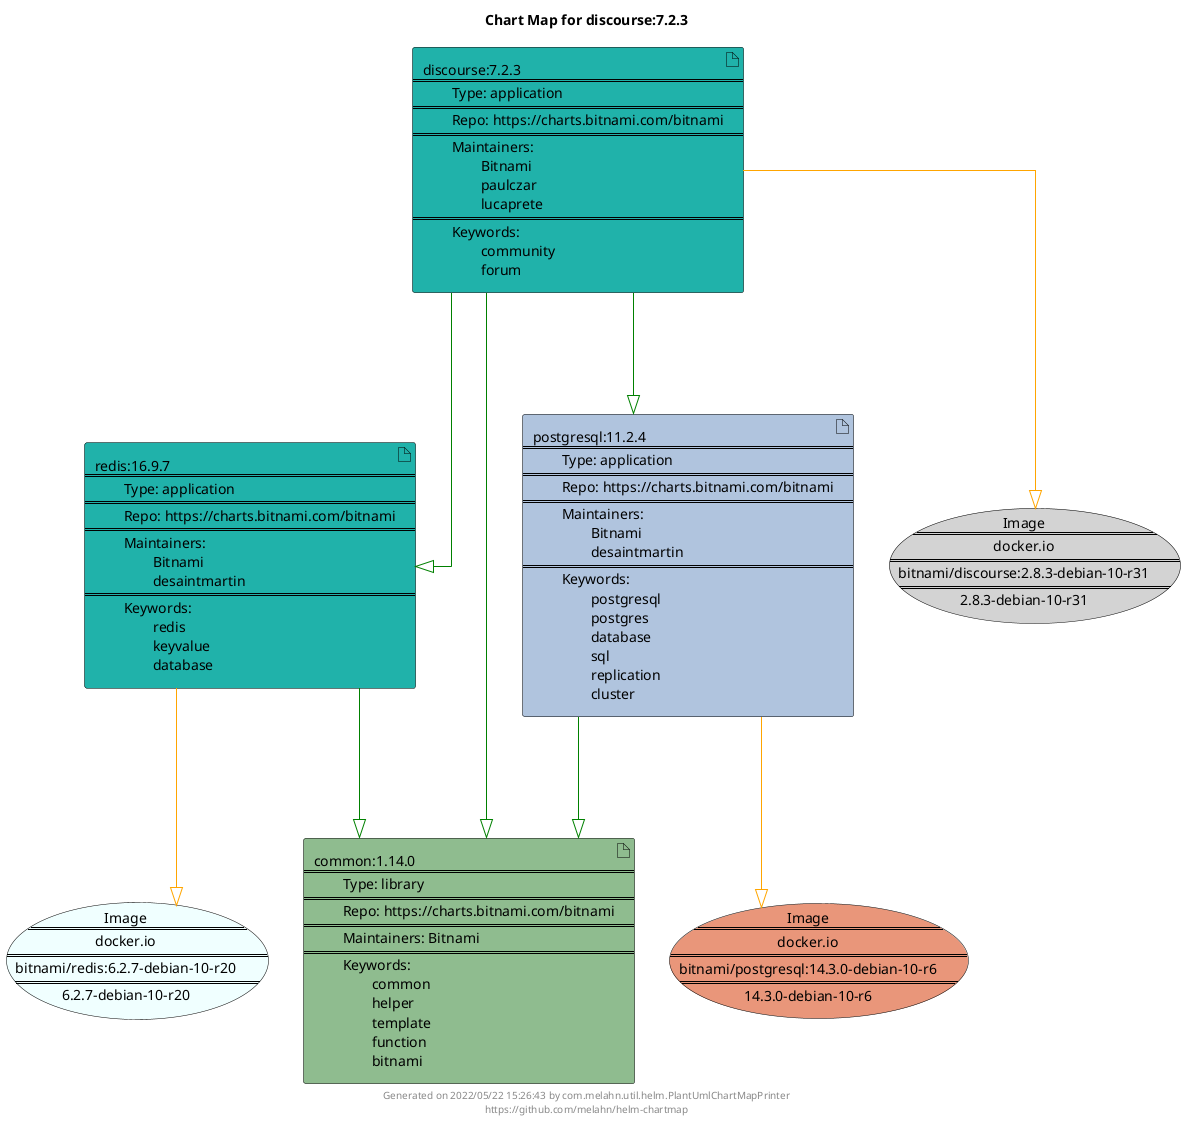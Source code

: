 @startuml
skinparam linetype ortho
skinparam backgroundColor white
skinparam usecaseBorderColor black
skinparam usecaseArrowColor LightSlateGray
skinparam artifactBorderColor black
skinparam artifactArrowColor LightSlateGray

title Chart Map for discourse:7.2.3

'There are 4 referenced Helm Charts
artifact "redis:16.9.7\n====\n\tType: application\n====\n\tRepo: https://charts.bitnami.com/bitnami\n====\n\tMaintainers: \n\t\tBitnami\n\t\tdesaintmartin\n====\n\tKeywords: \n\t\tredis\n\t\tkeyvalue\n\t\tdatabase" as redis_16_9_7 #LightSeaGreen
artifact "postgresql:11.2.4\n====\n\tType: application\n====\n\tRepo: https://charts.bitnami.com/bitnami\n====\n\tMaintainers: \n\t\tBitnami\n\t\tdesaintmartin\n====\n\tKeywords: \n\t\tpostgresql\n\t\tpostgres\n\t\tdatabase\n\t\tsql\n\t\treplication\n\t\tcluster" as postgresql_11_2_4 #LightSteelBlue
artifact "common:1.14.0\n====\n\tType: library\n====\n\tRepo: https://charts.bitnami.com/bitnami\n====\n\tMaintainers: Bitnami\n====\n\tKeywords: \n\t\tcommon\n\t\thelper\n\t\ttemplate\n\t\tfunction\n\t\tbitnami" as common_1_14_0 #DarkSeaGreen
artifact "discourse:7.2.3\n====\n\tType: application\n====\n\tRepo: https://charts.bitnami.com/bitnami\n====\n\tMaintainers: \n\t\tBitnami\n\t\tpaulczar\n\t\tlucaprete\n====\n\tKeywords: \n\t\tcommunity\n\t\tforum" as discourse_7_2_3 #LightSeaGreen

'There are 3 referenced Docker Images
usecase "Image\n====\ndocker.io\n====\nbitnami/discourse:2.8.3-debian-10-r31\n====\n2.8.3-debian-10-r31" as docker_io_bitnami_discourse_2_8_3_debian_10_r31 #LightGrey
usecase "Image\n====\ndocker.io\n====\nbitnami/redis:6.2.7-debian-10-r20\n====\n6.2.7-debian-10-r20" as docker_io_bitnami_redis_6_2_7_debian_10_r20 #Azure
usecase "Image\n====\ndocker.io\n====\nbitnami/postgresql:14.3.0-debian-10-r6\n====\n14.3.0-debian-10-r6" as docker_io_bitnami_postgresql_14_3_0_debian_10_r6 #DarkSalmon

'Chart Dependencies
discourse_7_2_3--[#green]-|>redis_16_9_7
redis_16_9_7--[#green]-|>common_1_14_0
discourse_7_2_3--[#green]-|>postgresql_11_2_4
postgresql_11_2_4--[#green]-|>common_1_14_0
discourse_7_2_3--[#green]-|>common_1_14_0
redis_16_9_7--[#orange]-|>docker_io_bitnami_redis_6_2_7_debian_10_r20
postgresql_11_2_4--[#orange]-|>docker_io_bitnami_postgresql_14_3_0_debian_10_r6
discourse_7_2_3--[#orange]-|>docker_io_bitnami_discourse_2_8_3_debian_10_r31

center footer Generated on 2022/05/22 15:26:43 by com.melahn.util.helm.PlantUmlChartMapPrinter\nhttps://github.com/melahn/helm-chartmap
@enduml
